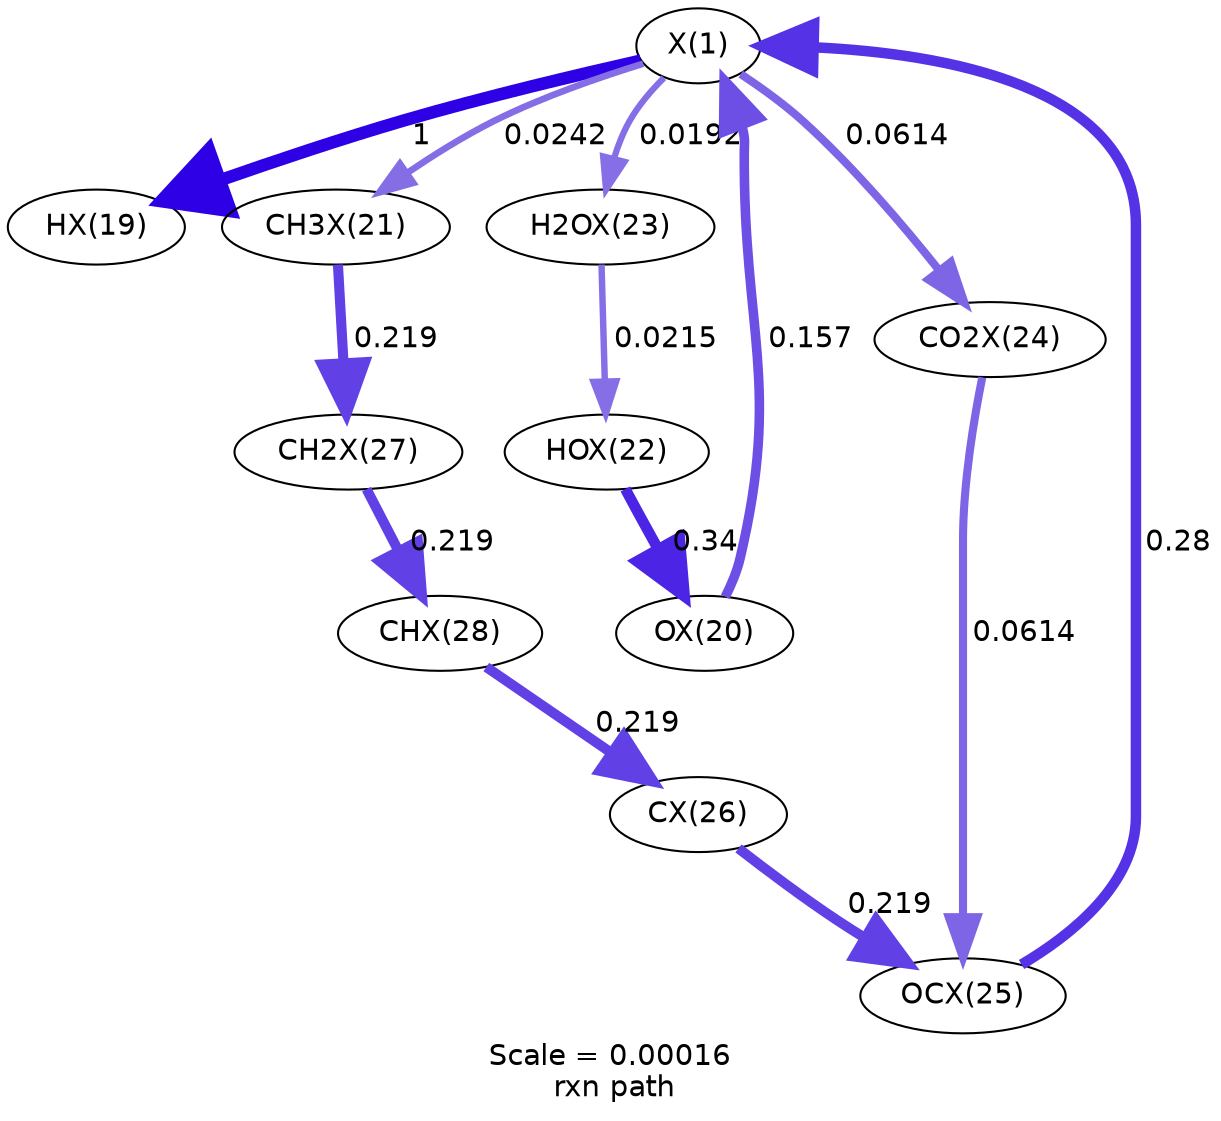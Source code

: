 digraph reaction_paths {
center=1;
s27 -> s28[fontname="Helvetica", penwidth=6, arrowsize=3, color="0.7, 1.5, 0.9"
, label=" 1"];
s29 -> s27[fontname="Helvetica", penwidth=4.6, arrowsize=2.3, color="0.7, 0.657, 0.9"
, label=" 0.157"];
s27 -> s30[fontname="Helvetica", penwidth=3.19, arrowsize=1.6, color="0.7, 0.524, 0.9"
, label=" 0.0242"];
s34 -> s27[fontname="Helvetica", penwidth=5.04, arrowsize=2.52, color="0.7, 0.78, 0.9"
, label=" 0.28"];
s27 -> s32[fontname="Helvetica", penwidth=3.02, arrowsize=1.51, color="0.7, 0.519, 0.9"
, label=" 0.0192"];
s27 -> s33[fontname="Helvetica", penwidth=3.89, arrowsize=1.95, color="0.7, 0.561, 0.9"
, label=" 0.0614"];
s31 -> s29[fontname="Helvetica", penwidth=5.18, arrowsize=2.59, color="0.7, 0.84, 0.9"
, label=" 0.34"];
s32 -> s31[fontname="Helvetica", penwidth=3.1, arrowsize=1.55, color="0.7, 0.522, 0.9"
, label=" 0.0215"];
s30 -> s36[fontname="Helvetica", penwidth=4.85, arrowsize=2.43, color="0.7, 0.719, 0.9"
, label=" 0.219"];
s36 -> s37[fontname="Helvetica", penwidth=4.85, arrowsize=2.43, color="0.7, 0.719, 0.9"
, label=" 0.219"];
s37 -> s35[fontname="Helvetica", penwidth=4.85, arrowsize=2.43, color="0.7, 0.719, 0.9"
, label=" 0.219"];
s35 -> s34[fontname="Helvetica", penwidth=4.85, arrowsize=2.43, color="0.7, 0.719, 0.9"
, label=" 0.219"];
s33 -> s34[fontname="Helvetica", penwidth=3.89, arrowsize=1.95, color="0.7, 0.561, 0.9"
, label=" 0.0614"];
s27 [ fontname="Helvetica", label="X(1)"];
s28 [ fontname="Helvetica", label="HX(19)"];
s29 [ fontname="Helvetica", label="OX(20)"];
s30 [ fontname="Helvetica", label="CH3X(21)"];
s31 [ fontname="Helvetica", label="HOX(22)"];
s32 [ fontname="Helvetica", label="H2OX(23)"];
s33 [ fontname="Helvetica", label="CO2X(24)"];
s34 [ fontname="Helvetica", label="OCX(25)"];
s35 [ fontname="Helvetica", label="CX(26)"];
s36 [ fontname="Helvetica", label="CH2X(27)"];
s37 [ fontname="Helvetica", label="CHX(28)"];
 label = "Scale = 0.00016\l rxn path";
 fontname = "Helvetica";
}

